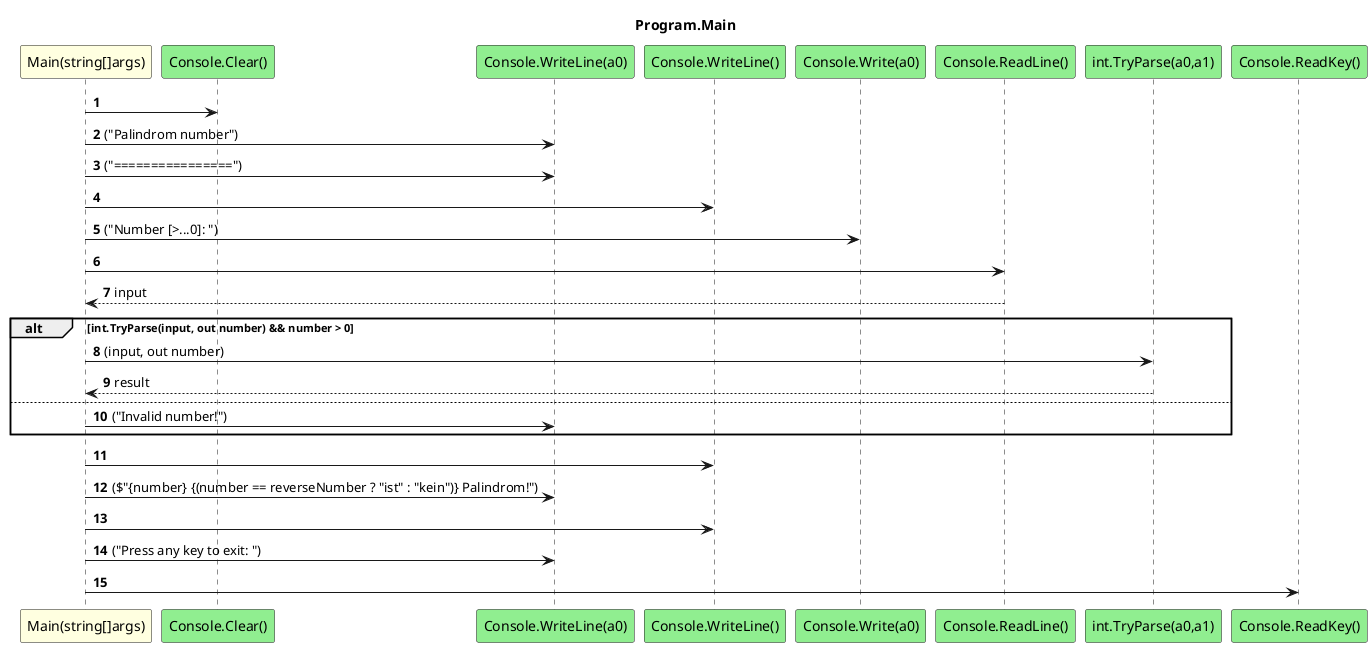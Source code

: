 @startuml Program.Main
title Program.Main
participant "Main(string[]args)" as Main_p0 #LightYellow
participant "Console.Clear()" as Console_Clear #LightGreen
participant "Console.WriteLine(a0)" as Console_WriteLine_a0 #LightGreen
participant "Console.WriteLine()" as Console_WriteLine #LightGreen
participant "Console.Write(a0)" as Console_Write_a0 #LightGreen
participant "Console.ReadLine()" as Console_ReadLine #LightGreen
participant "int.TryParse(a0,a1)" as int_TryParse_a0_a1 #LightGreen
participant "Console.ReadKey()" as Console_ReadKey #LightGreen
autonumber
Main_p0 -> Console_Clear
Main_p0 -> Console_WriteLine_a0 : ("Palindrom number")
Main_p0 -> Console_WriteLine_a0 : ("================")
Main_p0 -> Console_WriteLine
Main_p0 -> Console_Write_a0 : ("Number [>...0]: ")
Main_p0 -> Console_ReadLine
Console_ReadLine --> Main_p0 : input
alt int.TryParse(input, out number) && number > 0
    Main_p0 -> int_TryParse_a0_a1 : (input, out number)
    int_TryParse_a0_a1 --> Main_p0 : result
    else
        Main_p0 -> Console_WriteLine_a0 : ("Invalid number!")
end
Main_p0 -> Console_WriteLine
Main_p0 -> Console_WriteLine_a0 : ($"{number} {(number == reverseNumber ? "ist" : "kein")} Palindrom!")
Main_p0 -> Console_WriteLine
Main_p0 -> Console_WriteLine_a0 : ("Press any key to exit: ")
Main_p0 -> Console_ReadKey
@enduml
